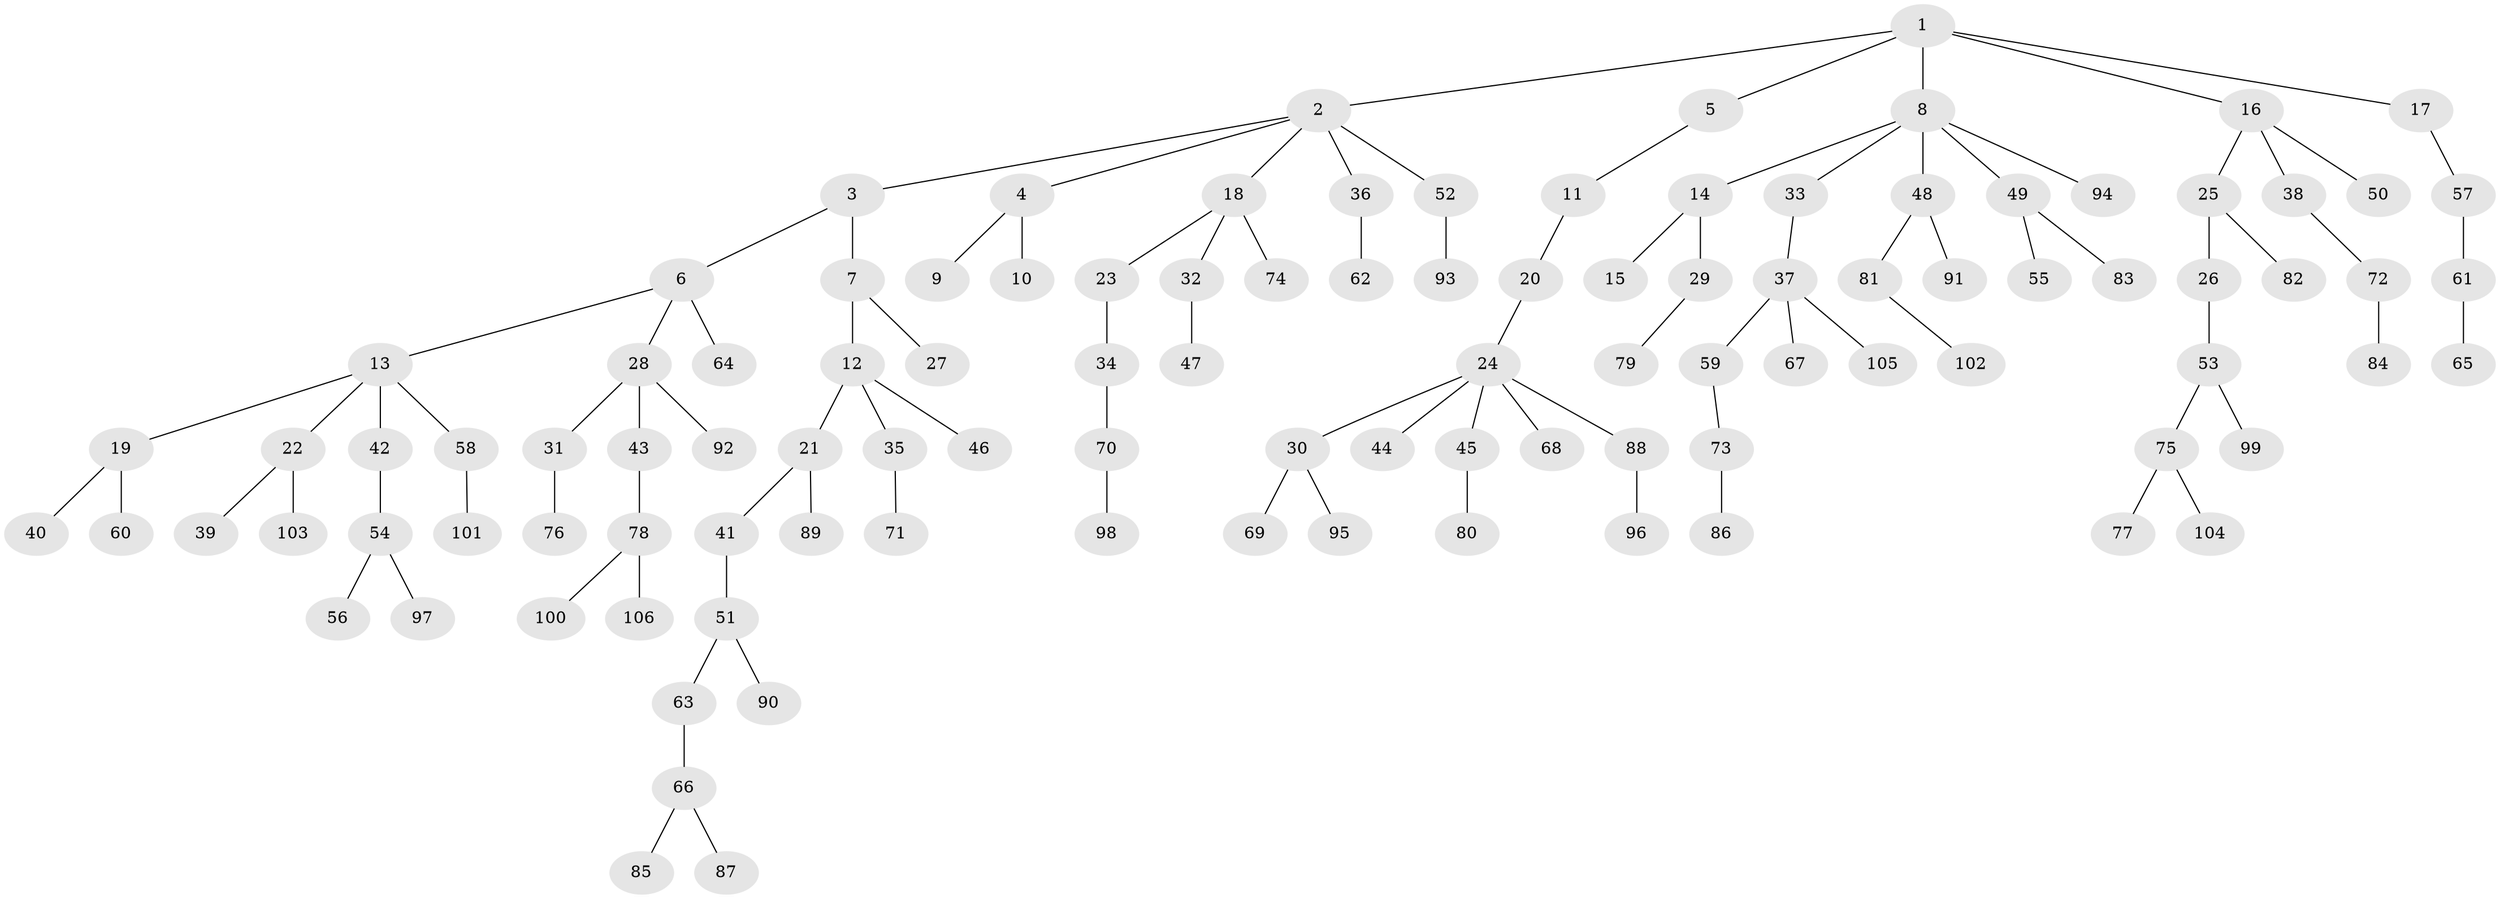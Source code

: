 // Generated by graph-tools (version 1.1) at 2025/11/02/27/25 16:11:26]
// undirected, 106 vertices, 105 edges
graph export_dot {
graph [start="1"]
  node [color=gray90,style=filled];
  1;
  2;
  3;
  4;
  5;
  6;
  7;
  8;
  9;
  10;
  11;
  12;
  13;
  14;
  15;
  16;
  17;
  18;
  19;
  20;
  21;
  22;
  23;
  24;
  25;
  26;
  27;
  28;
  29;
  30;
  31;
  32;
  33;
  34;
  35;
  36;
  37;
  38;
  39;
  40;
  41;
  42;
  43;
  44;
  45;
  46;
  47;
  48;
  49;
  50;
  51;
  52;
  53;
  54;
  55;
  56;
  57;
  58;
  59;
  60;
  61;
  62;
  63;
  64;
  65;
  66;
  67;
  68;
  69;
  70;
  71;
  72;
  73;
  74;
  75;
  76;
  77;
  78;
  79;
  80;
  81;
  82;
  83;
  84;
  85;
  86;
  87;
  88;
  89;
  90;
  91;
  92;
  93;
  94;
  95;
  96;
  97;
  98;
  99;
  100;
  101;
  102;
  103;
  104;
  105;
  106;
  1 -- 2;
  1 -- 5;
  1 -- 8;
  1 -- 16;
  1 -- 17;
  2 -- 3;
  2 -- 4;
  2 -- 18;
  2 -- 36;
  2 -- 52;
  3 -- 6;
  3 -- 7;
  4 -- 9;
  4 -- 10;
  5 -- 11;
  6 -- 13;
  6 -- 28;
  6 -- 64;
  7 -- 12;
  7 -- 27;
  8 -- 14;
  8 -- 33;
  8 -- 48;
  8 -- 49;
  8 -- 94;
  11 -- 20;
  12 -- 21;
  12 -- 35;
  12 -- 46;
  13 -- 19;
  13 -- 22;
  13 -- 42;
  13 -- 58;
  14 -- 15;
  14 -- 29;
  16 -- 25;
  16 -- 38;
  16 -- 50;
  17 -- 57;
  18 -- 23;
  18 -- 32;
  18 -- 74;
  19 -- 40;
  19 -- 60;
  20 -- 24;
  21 -- 41;
  21 -- 89;
  22 -- 39;
  22 -- 103;
  23 -- 34;
  24 -- 30;
  24 -- 44;
  24 -- 45;
  24 -- 68;
  24 -- 88;
  25 -- 26;
  25 -- 82;
  26 -- 53;
  28 -- 31;
  28 -- 43;
  28 -- 92;
  29 -- 79;
  30 -- 69;
  30 -- 95;
  31 -- 76;
  32 -- 47;
  33 -- 37;
  34 -- 70;
  35 -- 71;
  36 -- 62;
  37 -- 59;
  37 -- 67;
  37 -- 105;
  38 -- 72;
  41 -- 51;
  42 -- 54;
  43 -- 78;
  45 -- 80;
  48 -- 81;
  48 -- 91;
  49 -- 55;
  49 -- 83;
  51 -- 63;
  51 -- 90;
  52 -- 93;
  53 -- 75;
  53 -- 99;
  54 -- 56;
  54 -- 97;
  57 -- 61;
  58 -- 101;
  59 -- 73;
  61 -- 65;
  63 -- 66;
  66 -- 85;
  66 -- 87;
  70 -- 98;
  72 -- 84;
  73 -- 86;
  75 -- 77;
  75 -- 104;
  78 -- 100;
  78 -- 106;
  81 -- 102;
  88 -- 96;
}
